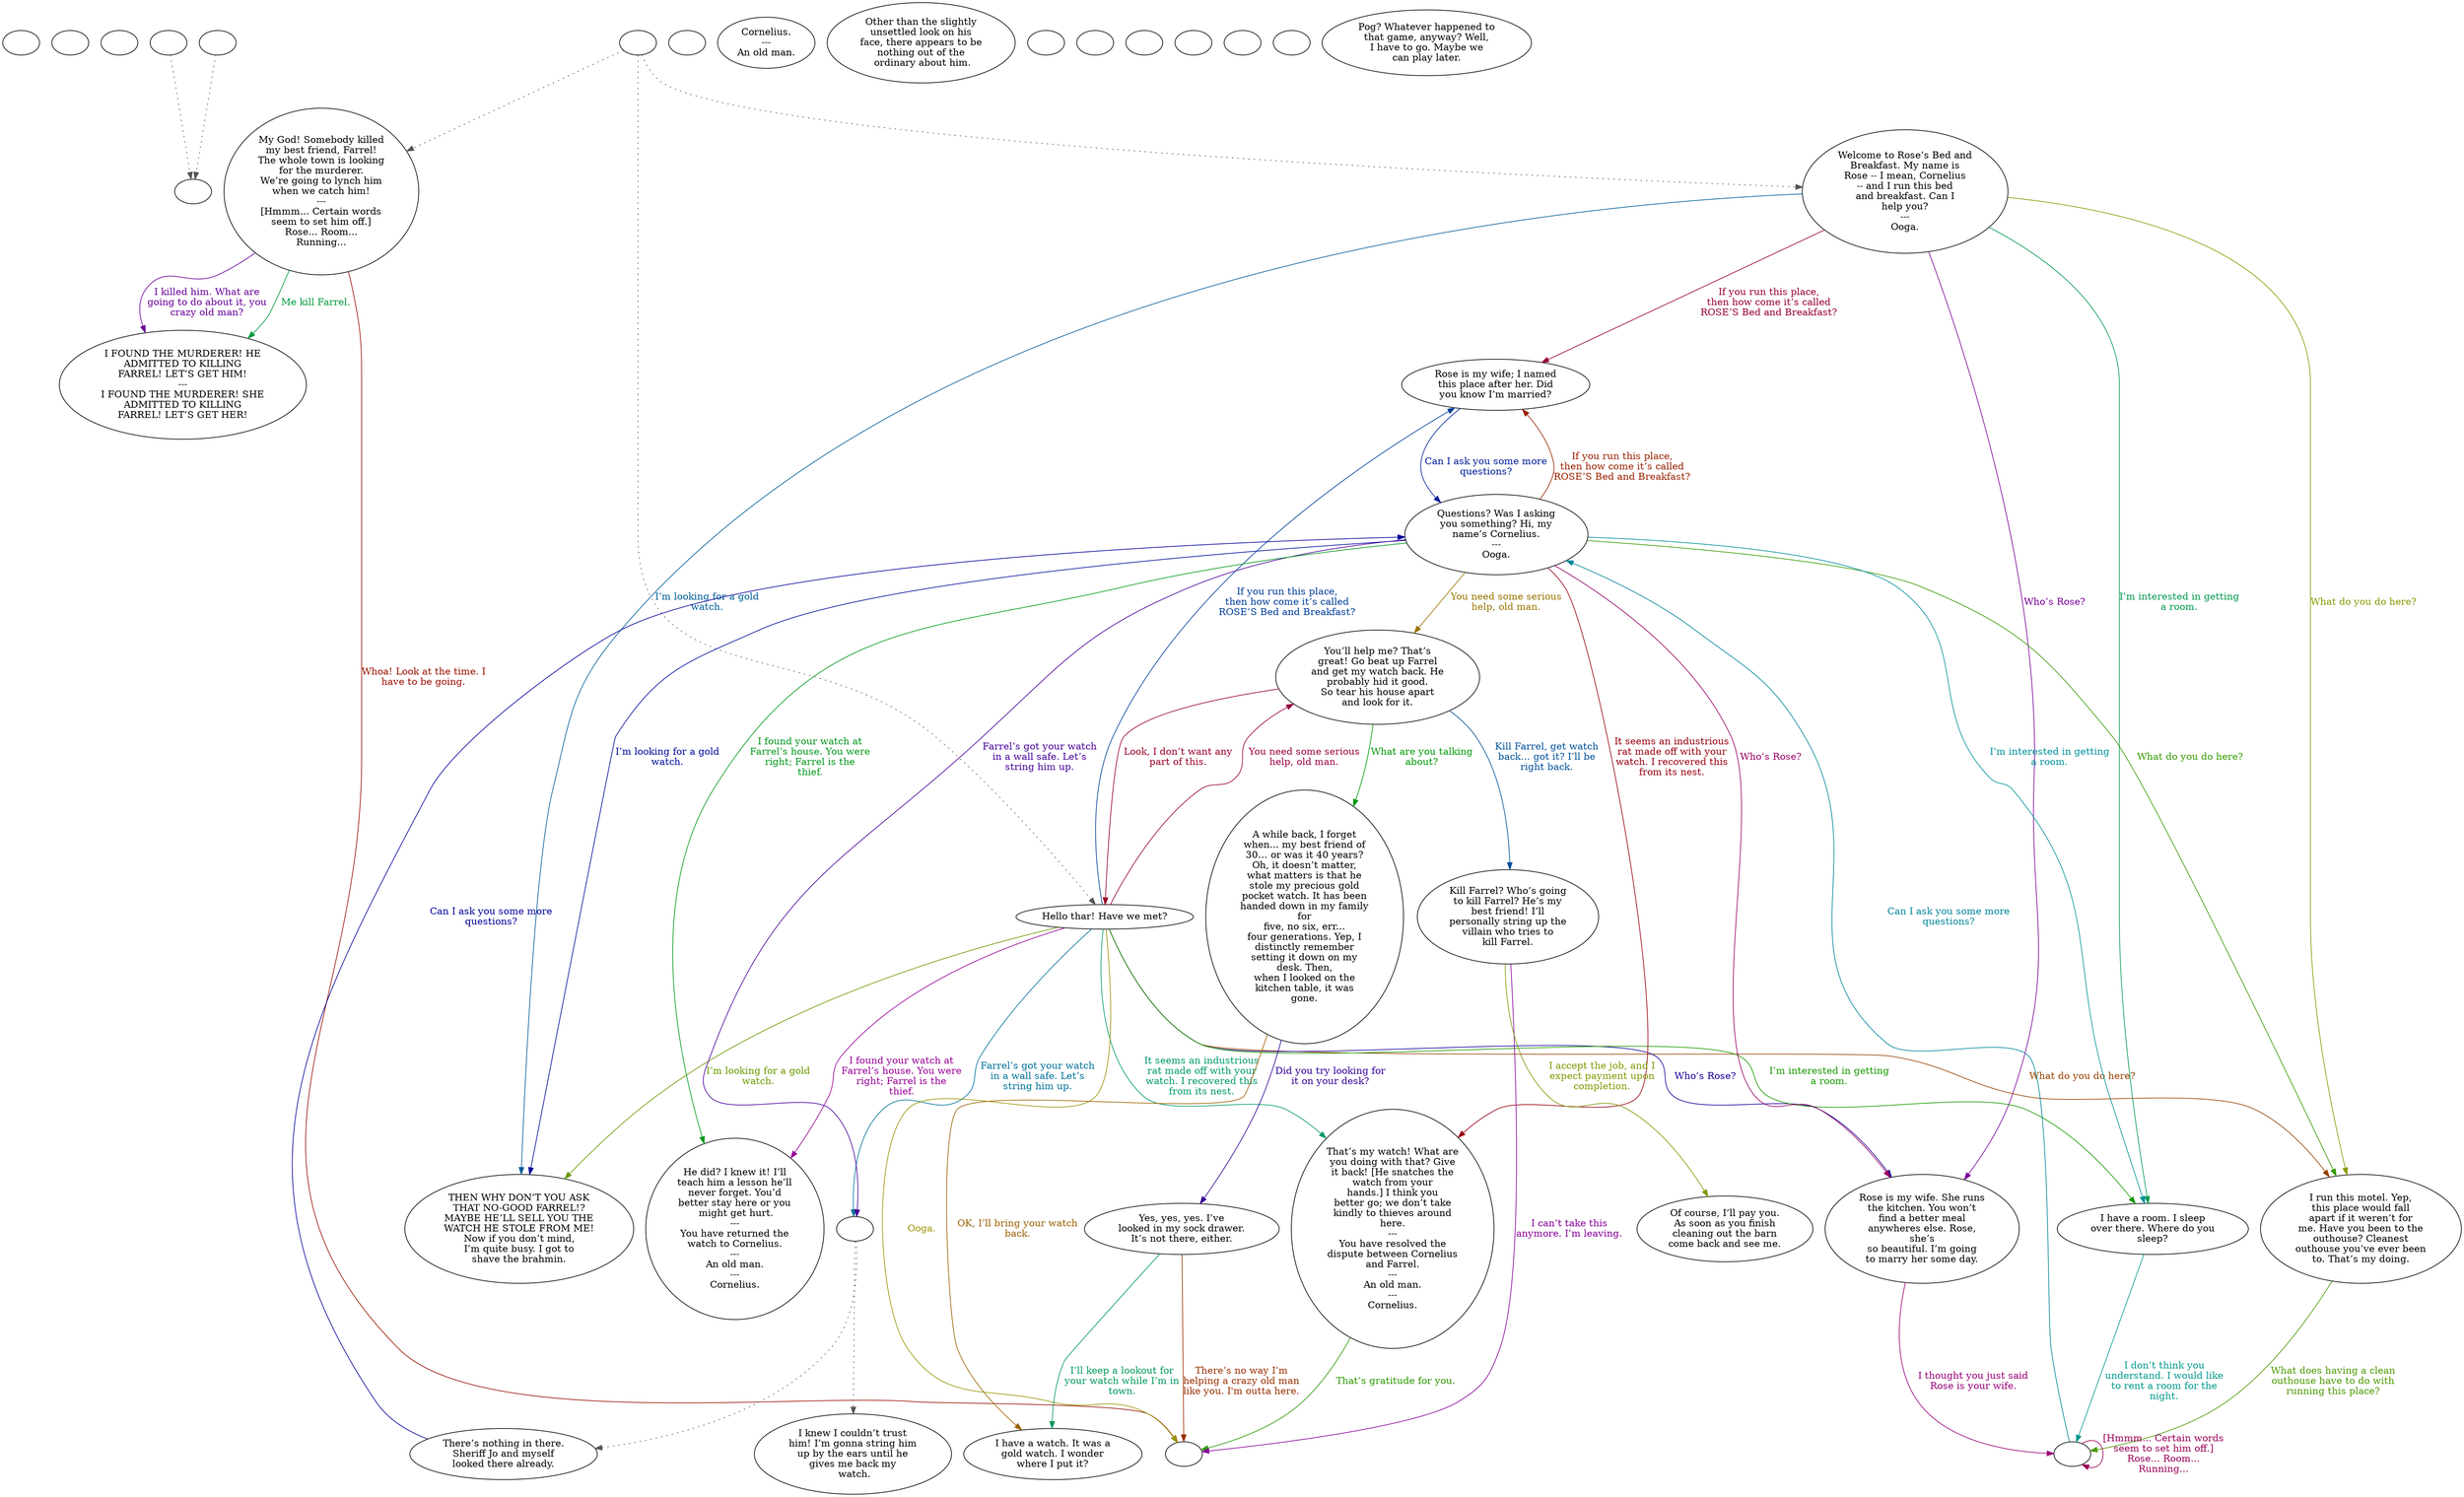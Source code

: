 digraph mcCornel {
  "checkPartyMembersNearDoor" [style=filled       fillcolor="#FFFFFF"       color="#000000"]
  "checkPartyMembersNearDoor" [label=""]
  "start" [style=filled       fillcolor="#FFFFFF"       color="#000000"]
  "start" [label=""]
  "critter_p_proc" [style=filled       fillcolor="#FFFFFF"       color="#000000"]
  "critter_p_proc" [label=""]
  "pickup_p_proc" [style=filled       fillcolor="#FFFFFF"       color="#000000"]
  "pickup_p_proc" -> "Node998" [style=dotted color="#555555"]
  "pickup_p_proc" [label=""]
  "talk_p_proc" [style=filled       fillcolor="#FFFFFF"       color="#000000"]
  "talk_p_proc" -> "Node003" [style=dotted color="#555555"]
  "talk_p_proc" -> "Node000" [style=dotted color="#555555"]
  "talk_p_proc" -> "Node002" [style=dotted color="#555555"]
  "talk_p_proc" [label=""]
  "destroy_p_proc" [style=filled       fillcolor="#FFFFFF"       color="#000000"]
  "destroy_p_proc" [label=""]
  "look_at_p_proc" [style=filled       fillcolor="#FFFFFF"       color="#000000"]
  "look_at_p_proc" [label="Cornelius.\n---\nAn old man."]
  "description_p_proc" [style=filled       fillcolor="#FFFFFF"       color="#000000"]
  "description_p_proc" [label="Other than the slightly\nunsettled look on his\nface, there appears to be\nnothing out of the\n ordinary about him."]
  "use_skill_on_p_proc" [style=filled       fillcolor="#FFFFFF"       color="#000000"]
  "use_skill_on_p_proc" [label=""]
  "damage_p_proc" [style=filled       fillcolor="#FFFFFF"       color="#000000"]
  "damage_p_proc" -> "Node998" [style=dotted color="#555555"]
  "damage_p_proc" [label=""]
  "map_enter_p_proc" [style=filled       fillcolor="#FFFFFF"       color="#000000"]
  "map_enter_p_proc" [label=""]
  "map_update_p_proc" [style=filled       fillcolor="#FFFFFF"       color="#000000"]
  "map_update_p_proc" [label=""]
  "timed_event_p_proc" [style=filled       fillcolor="#FFFFFF"       color="#000000"]
  "timed_event_p_proc" [label=""]
  "combat_p_proc" [style=filled       fillcolor="#FFFFFF"       color="#000000"]
  "combat_p_proc" [label=""]
  "push_p_proc" [style=filled       fillcolor="#FFFFFF"       color="#000000"]
  "push_p_proc" [label=""]
  "Node000" [style=filled       fillcolor="#FFFFFF"       color="#000000"]
  "Node000" [label="Welcome to Rose’s Bed and\nBreakfast. My name is\nRose -- I mean, Cornelius\n-- and I run this bed\nand breakfast. Can I\nhelp you?\n---\nOoga."]
  "Node000" -> "Node010" [label="If you run this place,\nthen how come it’s called\nROSE’S Bed and Breakfast?" color="#990031" fontcolor="#990031"]
  "Node000" -> "Node011" [label="I’m looking for a gold\nwatch." color="#005E99" fontcolor="#005E99"]
  "Node000" -> "Node012" [label="What do you do here?" color="#8A9900" fontcolor="#8A9900"]
  "Node000" -> "Node013" [label="Who’s Rose?" color="#7B0099" fontcolor="#7B0099"]
  "Node000" -> "Node014" [label="I’m interested in getting\na room." color="#00994F" fontcolor="#00994F"]
  "Node001" [style=filled       fillcolor="#FFFFFF"       color="#000000"]
  "Node001" [label="Questions? Was I asking\nyou something? Hi, my\nname’s Cornelius.\n---\nOoga."]
  "Node001" -> "Node010" [label="If you run this place,\nthen how come it’s called\nROSE’S Bed and Breakfast?" color="#992200" fontcolor="#992200"]
  "Node001" -> "Node011" [label="I’m looking for a gold\nwatch." color="#000B99" fontcolor="#000B99"]
  "Node001" -> "Node012" [label="What do you do here?" color="#379900" fontcolor="#379900"]
  "Node001" -> "Node013" [label="Who’s Rose?" color="#990064" fontcolor="#990064"]
  "Node001" -> "Node014" [label="I’m interested in getting\na room." color="#009199" fontcolor="#009199"]
  "Node001" -> "Node017" [label="You need some serious\nhelp, old man." color="#997500" fontcolor="#997500"]
  "Node001" -> "Node996" [label="Farrel’s got your watch\nin a wall safe. Let’s\nstring him up." color="#480099" fontcolor="#480099"]
  "Node001" -> "Node024" [label="I found your watch at\nFarrel’s house. You were\nright; Farrel is the\nthief." color="#00991B" fontcolor="#00991B"]
  "Node001" -> "Node025" [label="It seems an industrious\nrat made off with your\nwatch. I recovered this\nfrom its nest." color="#990011" fontcolor="#990011"]
  "Node002" [style=filled       fillcolor="#FFFFFF"       color="#000000"]
  "Node002" [label="Hello thar! Have we met?"]
  "Node002" -> "Node010" [label="If you run this place,\nthen how come it’s called\nROSE’S Bed and Breakfast?" color="#003E99" fontcolor="#003E99"]
  "Node002" -> "Node011" [label="I’m looking for a gold\nwatch." color="#6B9900" fontcolor="#6B9900"]
  "Node002" -> "Node024" [label="I found your watch at\nFarrel’s house. You were\nright; Farrel is the\nthief." color="#990097" fontcolor="#990097"]
  "Node002" -> "Node025" [label="It seems an industrious\nrat made off with your\nwatch. I recovered this\nfrom its nest." color="#00996E" fontcolor="#00996E"]
  "Node002" -> "Node012" [label="What do you do here?" color="#994100" fontcolor="#994100"]
  "Node002" -> "Node013" [label="Who’s Rose?" color="#150099" fontcolor="#150099"]
  "Node002" -> "Node014" [label="I’m interested in getting\na room." color="#189900" fontcolor="#189900"]
  "Node002" -> "Node017" [label="You need some serious\nhelp, old man." color="#990044" fontcolor="#990044"]
  "Node002" -> "Node996" [label="Farrel’s got your watch\nin a wall safe. Let’s\nstring him up." color="#007199" fontcolor="#007199"]
  "Node002" -> "Node999" [label="Ooga." color="#999400" fontcolor="#999400"]
  "Node003" [style=filled       fillcolor="#FFFFFF"       color="#000000"]
  "Node003" [label="My God! Somebody killed\nmy best friend, Farrel!\nThe whole town is looking\nfor the murderer.\nWe’re going to lynch him\nwhen we catch him!\n---\n[Hmmm... Certain words\nseem to set him off.]\nRose... Room...\nRunning..."]
  "Node003" -> "Node028" [label="I killed him. What are\ngoing to do about it, you\ncrazy old man?" color="#680099" fontcolor="#680099"]
  "Node003" -> "Node028" [label="Me kill Farrel." color="#00993B" fontcolor="#00993B"]
  "Node003" -> "Node999" [label="Whoa! Look at the time. I\nhave to be going." color="#990E00" fontcolor="#990E00"]
  "Node010" [style=filled       fillcolor="#FFFFFF"       color="#000000"]
  "Node010" [label="Rose is my wife; I named\nthis place after her. Did\nyou know I’m married?"]
  "Node010" -> "Node001" [label="Can I ask you some more\nquestions?" color="#001E99" fontcolor="#001E99"]
  "Node011" [style=filled       fillcolor="#FFFFFF"       color="#000000"]
  "Node011" [label="THEN WHY DON’T YOU ASK\nTHAT NO-GOOD FARREL!?\nMAYBE HE’LL SELL YOU THE\nWATCH HE STOLE FROM ME!\nNow if you don’t mind,\nI’m quite busy. I got to\nshave the brahmin."]
  "Node012" [style=filled       fillcolor="#FFFFFF"       color="#000000"]
  "Node012" [label="I run this motel. Yep,\nthis place would fall\napart if it weren’t for\nme. Have you been to the\nouthouse? Cleanest\nouthouse you’ve ever been\nto. That’s my doing."]
  "Node012" -> "Node026" [label="What does having a clean\nouthouse have to do with\nrunning this place?" color="#4B9900" fontcolor="#4B9900"]
  "Node013" [style=filled       fillcolor="#FFFFFF"       color="#000000"]
  "Node013" [label="Rose is my wife. She runs\nthe kitchen. You won’t\nfind a better meal\nanywheres else. Rose,\nshe’s\nso beautiful. I’m going\nto marry her some day."]
  "Node013" -> "Node026" [label="I thought you just said\nRose is your wife." color="#990078" fontcolor="#990078"]
  "Node014" [style=filled       fillcolor="#FFFFFF"       color="#000000"]
  "Node014" [label="I have a room. I sleep\nover there. Where do you\nsleep?"]
  "Node014" -> "Node026" [label="I don’t think you\nunderstand. I would like\nto rent a room for the\nnight." color="#00998E" fontcolor="#00998E"]
  "Node016" [style=filled       fillcolor="#FFFFFF"       color="#000000"]
  "Node016" [label="A while back, I forget\nwhen... my best friend of\n30… or was it 40 years?\nOh, it doesn’t matter,\nwhat matters is that he\nstole my precious gold\npocket watch. It has been\nhanded down in my family\nfor\nfive, no six, err...\nfour generations. Yep, I\ndistinctly remember\nsetting it down on my\ndesk. Then,\nwhen I looked on the\nkitchen table, it was\ngone."]
  "Node016" -> "Node020" [label="OK, I’ll bring your watch\nback." color="#996100" fontcolor="#996100"]
  "Node016" -> "Node021" [label="Did you try looking for\nit on your desk?" color="#340099" fontcolor="#340099"]
  "Node017" [style=filled       fillcolor="#FFFFFF"       color="#000000"]
  "Node017" [label="You’ll help me? That’s\ngreat! Go beat up Farrel\nand get my watch back. He\nprobably hid it good.\nSo tear his house apart\nand look for it."]
  "Node017" -> "Node016" [label="What are you talking\nabout?" color="#009908" fontcolor="#009908"]
  "Node017" -> "Node002" [label="Look, I don’t want any\npart of this." color="#990025" fontcolor="#990025"]
  "Node017" -> "Node018" [label="Kill Farrel, get watch\nback… got it? I’ll be\nright back." color="#005199" fontcolor="#005199"]
  "Node018" [style=filled       fillcolor="#FFFFFF"       color="#000000"]
  "Node018" [label="Kill Farrel? Who’s going\nto kill Farrel? He’s my\nbest friend! I’ll\npersonally string up the\nvillain who tries to\nkill Farrel."]
  "Node018" -> "Node019" [label="I accept the job, and I\nexpect payment upon\ncompletion." color="#7E9900" fontcolor="#7E9900"]
  "Node018" -> "Node999" [label="I can’t take this\nanymore. I’m leaving." color="#870099" fontcolor="#870099"]
  "Node019" [style=filled       fillcolor="#FFFFFF"       color="#000000"]
  "Node019" [label="Of course, I’ll pay you.\nAs soon as you finish\ncleaning out the barn\ncome back and see me."]
  "Node020" [style=filled       fillcolor="#FFFFFF"       color="#000000"]
  "Node020" [label="I have a watch. It was a\ngold watch. I wonder\nwhere I put it?"]
  "Node021" [style=filled       fillcolor="#FFFFFF"       color="#000000"]
  "Node021" [label="Yes, yes, yes. I’ve\nlooked in my sock drawer.\nIt’s not there, either."]
  "Node021" -> "Node020" [label="I’ll keep a lookout for\nyour watch while I’m in\ntown." color="#00995B" fontcolor="#00995B"]
  "Node021" -> "Node999" [label="There’s no way I’m\nhelping a crazy old man\nlike you. I'm outta here." color="#992E00" fontcolor="#992E00"]
  "Node022" [style=filled       fillcolor="#FFFFFF"       color="#000000"]
  "Node022" [label="I knew I couldn’t trust\nhim! I’m gonna string him\nup by the ears until he\ngives me back my\n watch."]
  "Node023" [style=filled       fillcolor="#FFFFFF"       color="#000000"]
  "Node023" [label="There’s nothing in there.\nSheriff Jo and myself\nlooked there already."]
  "Node023" -> "Node001" [label="Can I ask you some more\nquestions?" color="#010099" fontcolor="#010099"]
  "Node024" [style=filled       fillcolor="#FFFFFF"       color="#000000"]
  "Node024" [label="He did? I knew it! I’ll\nteach him a lesson he’ll\nnever forget. You’d\nbetter stay here or you\n might get hurt.\n---\nYou have returned the\nwatch to Cornelius.\n---\nAn old man.\n---\nCornelius."]
  "Node025" [style=filled       fillcolor="#FFFFFF"       color="#000000"]
  "Node025" [label="That’s my watch! What are\nyou doing with that? Give\nit back! [He snatches the\nwatch from your\nhands.] I think you\nbetter go; we don’t take\nkindly to thieves around\nhere.\n---\nYou have resolved the\ndispute between Cornelius\nand Farrel.\n---\nAn old man.\n---\nCornelius."]
  "Node025" -> "Node999" [label="That’s gratitude for you." color="#2B9900" fontcolor="#2B9900"]
  "Node026" [style=filled       fillcolor="#FFFFFF"       color="#000000"]
  "Node026" [label=""]
  "Node026" -> "Node026" [label="[Hmmm... Certain words\nseem to set him off.]\nRose... Room...\nRunning..." color="#990058" fontcolor="#990058"]
  "Node026" -> "Node001" [label="Can I ask you some more\nquestions?" color="#008599" fontcolor="#008599"]
  "Node027" [style=filled       fillcolor="#FFFFFF"       color="#000000"]
  "Node027" [label="Pog? Whatever happened to\nthat game, anyway? Well,\nI have to go. Maybe we\ncan play later."]
  "Node028" [style=filled       fillcolor="#FFFFFF"       color="#000000"]
  "Node028" [label="I FOUND THE MURDERER! HE\nADMITTED TO KILLING\nFARREL! LET’S GET HIM!\n---\nI FOUND THE MURDERER! SHE\nADMITTED TO KILLING\nFARREL! LET’S GET HER!"]
  "Node999" [style=filled       fillcolor="#FFFFFF"       color="#000000"]
  "Node999" [label=""]
  "Node998" [style=filled       fillcolor="#FFFFFF"       color="#000000"]
  "Node998" [label=""]
  "Node996" [style=filled       fillcolor="#FFFFFF"       color="#000000"]
  "Node996" -> "Node022" [style=dotted color="#555555"]
  "Node996" -> "Node023" [style=dotted color="#555555"]
  "Node996" [label=""]
}